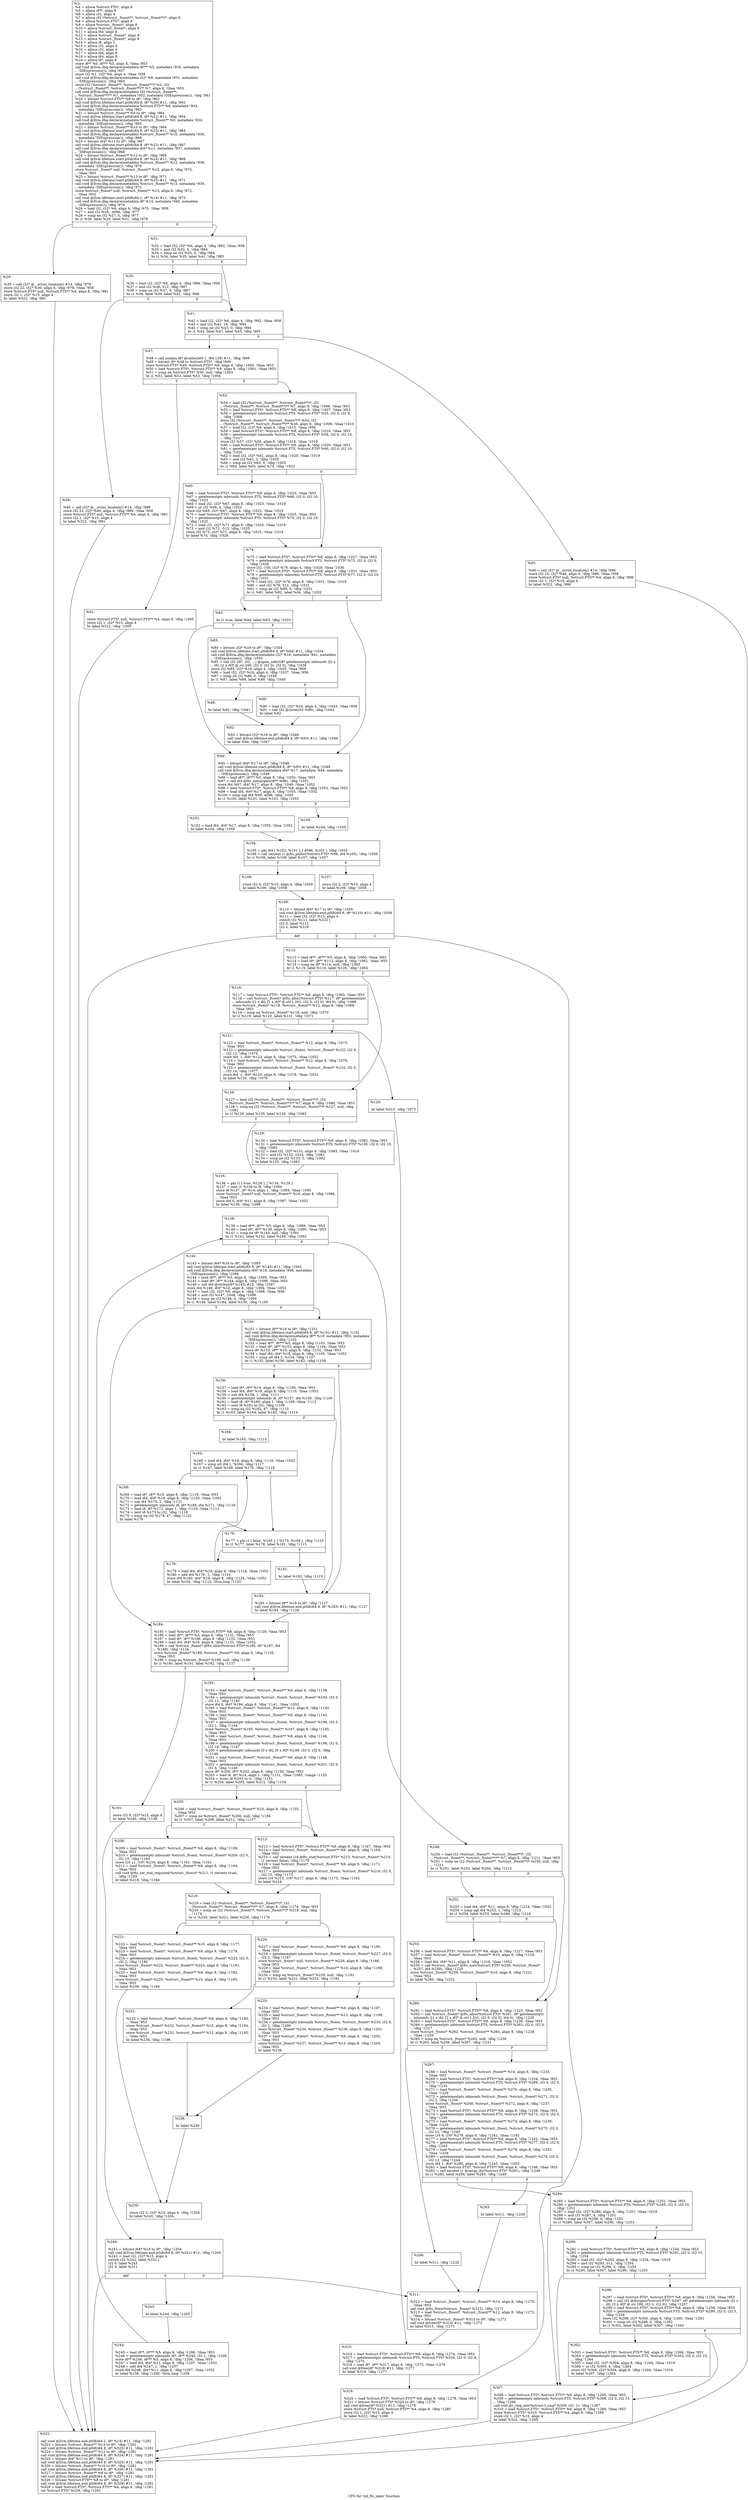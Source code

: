 digraph "CFG for 'rpl_fts_open' function" {
	label="CFG for 'rpl_fts_open' function";

	Node0x238b6b0 [shape=record,label="{%3:\l  %4 = alloca %struct.FTS*, align 8\l  %5 = alloca i8**, align 8\l  %6 = alloca i32, align 4\l  %7 = alloca i32 (%struct._ftsent**, %struct._ftsent**)*, align 8\l  %8 = alloca %struct.FTS*, align 8\l  %9 = alloca %struct._ftsent*, align 8\l  %10 = alloca %struct._ftsent*, align 8\l  %11 = alloca i64, align 8\l  %12 = alloca %struct._ftsent*, align 8\l  %13 = alloca %struct._ftsent*, align 8\l  %14 = alloca i8, align 1\l  %15 = alloca i32, align 4\l  %16 = alloca i32, align 4\l  %17 = alloca i64, align 8\l  %18 = alloca i64, align 8\l  %19 = alloca i8*, align 8\l  store i8** %0, i8*** %5, align 8, !tbaa !953\l  call void @llvm.dbg.declare(metadata i8*** %5, metadata !930, metadata\l... !DIExpression()), !dbg !957\l  store i32 %1, i32* %6, align 4, !tbaa !958\l  call void @llvm.dbg.declare(metadata i32* %6, metadata !931, metadata\l... !DIExpression()), !dbg !960\l  store i32 (%struct._ftsent**, %struct._ftsent**)* %2, i32\l... (%struct._ftsent**, %struct._ftsent**)** %7, align 8, !tbaa !953\l  call void @llvm.dbg.declare(metadata i32 (%struct._ftsent**,\l... %struct._ftsent**)** %7, metadata !932, metadata !DIExpression()), !dbg !961\l  %20 = bitcast %struct.FTS** %8 to i8*, !dbg !962\l  call void @llvm.lifetime.start.p0i8(i64 8, i8* %20) #11, !dbg !962\l  call void @llvm.dbg.declare(metadata %struct.FTS** %8, metadata !933,\l... metadata !DIExpression()), !dbg !963\l  %21 = bitcast %struct._ftsent** %9 to i8*, !dbg !964\l  call void @llvm.lifetime.start.p0i8(i64 8, i8* %21) #11, !dbg !964\l  call void @llvm.dbg.declare(metadata %struct._ftsent** %9, metadata !934,\l... metadata !DIExpression()), !dbg !965\l  %22 = bitcast %struct._ftsent** %10 to i8*, !dbg !964\l  call void @llvm.lifetime.start.p0i8(i64 8, i8* %22) #11, !dbg !964\l  call void @llvm.dbg.declare(metadata %struct._ftsent** %10, metadata !936,\l... metadata !DIExpression()), !dbg !966\l  %23 = bitcast i64* %11 to i8*, !dbg !967\l  call void @llvm.lifetime.start.p0i8(i64 8, i8* %23) #11, !dbg !967\l  call void @llvm.dbg.declare(metadata i64* %11, metadata !937, metadata\l... !DIExpression()), !dbg !968\l  %24 = bitcast %struct._ftsent** %12 to i8*, !dbg !969\l  call void @llvm.lifetime.start.p0i8(i64 8, i8* %24) #11, !dbg !969\l  call void @llvm.dbg.declare(metadata %struct._ftsent** %12, metadata !938,\l... metadata !DIExpression()), !dbg !970\l  store %struct._ftsent* null, %struct._ftsent** %12, align 8, !dbg !970,\l... !tbaa !953\l  %25 = bitcast %struct._ftsent** %13 to i8*, !dbg !971\l  call void @llvm.lifetime.start.p0i8(i64 8, i8* %25) #11, !dbg !971\l  call void @llvm.dbg.declare(metadata %struct._ftsent** %13, metadata !939,\l... metadata !DIExpression()), !dbg !972\l  store %struct._ftsent* null, %struct._ftsent** %13, align 8, !dbg !972,\l... !tbaa !953\l  call void @llvm.lifetime.start.p0i8(i64 1, i8* %14) #11, !dbg !973\l  call void @llvm.dbg.declare(metadata i8* %14, metadata !940, metadata\l... !DIExpression()), !dbg !974\l  %26 = load i32, i32* %6, align 4, !dbg !975, !tbaa !958\l  %27 = and i32 %26, -4096, !dbg !977\l  %28 = icmp ne i32 %27, 0, !dbg !977\l  br i1 %28, label %29, label %31, !dbg !978\l|{<s0>T|<s1>F}}"];
	Node0x238b6b0:s0 -> Node0x238b9e0;
	Node0x238b6b0:s1 -> Node0x238ba30;
	Node0x238b9e0 [shape=record,label="{%29:\l\l  %30 = call i32* @__errno_location() #14, !dbg !979\l  store i32 22, i32* %30, align 4, !dbg !979, !tbaa !958\l  store %struct.FTS* null, %struct.FTS** %4, align 8, !dbg !981\l  store i32 1, i32* %15, align 4\l  br label %322, !dbg !981\l}"];
	Node0x238b9e0 -> Node0x238d060;
	Node0x238ba30 [shape=record,label="{%31:\l\l  %32 = load i32, i32* %6, align 4, !dbg !982, !tbaa !958\l  %33 = and i32 %32, 4, !dbg !984\l  %34 = icmp ne i32 %33, 0, !dbg !984\l  br i1 %34, label %35, label %41, !dbg !985\l|{<s0>T|<s1>F}}"];
	Node0x238ba30:s0 -> Node0x238ba80;
	Node0x238ba30:s1 -> Node0x238bb20;
	Node0x238ba80 [shape=record,label="{%35:\l\l  %36 = load i32, i32* %6, align 4, !dbg !986, !tbaa !958\l  %37 = and i32 %36, 512, !dbg !987\l  %38 = icmp ne i32 %37, 0, !dbg !987\l  br i1 %38, label %39, label %41, !dbg !988\l|{<s0>T|<s1>F}}"];
	Node0x238ba80:s0 -> Node0x238bad0;
	Node0x238ba80:s1 -> Node0x238bb20;
	Node0x238bad0 [shape=record,label="{%39:\l\l  %40 = call i32* @__errno_location() #14, !dbg !989\l  store i32 22, i32* %40, align 4, !dbg !989, !tbaa !958\l  store %struct.FTS* null, %struct.FTS** %4, align 8, !dbg !991\l  store i32 1, i32* %15, align 4\l  br label %322, !dbg !991\l}"];
	Node0x238bad0 -> Node0x238d060;
	Node0x238bb20 [shape=record,label="{%41:\l\l  %42 = load i32, i32* %6, align 4, !dbg !992, !tbaa !958\l  %43 = and i32 %42, 18, !dbg !994\l  %44 = icmp ne i32 %43, 0, !dbg !994\l  br i1 %44, label %47, label %45, !dbg !995\l|{<s0>T|<s1>F}}"];
	Node0x238bb20:s0 -> Node0x238bbc0;
	Node0x238bb20:s1 -> Node0x238bb70;
	Node0x238bb70 [shape=record,label="{%45:\l\l  %46 = call i32* @__errno_location() #14, !dbg !996\l  store i32 22, i32* %46, align 4, !dbg !996, !tbaa !958\l  store %struct.FTS* null, %struct.FTS** %4, align 8, !dbg !998\l  store i32 1, i32* %15, align 4\l  br label %322, !dbg !998\l}"];
	Node0x238bb70 -> Node0x238d060;
	Node0x238bbc0 [shape=record,label="{%47:\l\l  %48 = call noalias i8* @calloc(i64 1, i64 128) #11, !dbg !999\l  %49 = bitcast i8* %48 to %struct.FTS*, !dbg !999\l  store %struct.FTS* %49, %struct.FTS** %8, align 8, !dbg !1000, !tbaa !953\l  %50 = load %struct.FTS*, %struct.FTS** %8, align 8, !dbg !1001, !tbaa !953\l  %51 = icmp eq %struct.FTS* %50, null, !dbg !1003\l  br i1 %51, label %52, label %53, !dbg !1004\l|{<s0>T|<s1>F}}"];
	Node0x238bbc0:s0 -> Node0x238bc10;
	Node0x238bbc0:s1 -> Node0x238bc60;
	Node0x238bc10 [shape=record,label="{%52:\l\l  store %struct.FTS* null, %struct.FTS** %4, align 8, !dbg !1005\l  store i32 1, i32* %15, align 4\l  br label %322, !dbg !1005\l}"];
	Node0x238bc10 -> Node0x238d060;
	Node0x238bc60 [shape=record,label="{%53:\l\l  %54 = load i32 (%struct._ftsent**, %struct._ftsent**)*, i32\l... (%struct._ftsent**, %struct._ftsent**)** %7, align 8, !dbg !1006, !tbaa !953\l  %55 = load %struct.FTS*, %struct.FTS** %8, align 8, !dbg !1007, !tbaa !953\l  %56 = getelementptr inbounds %struct.FTS, %struct.FTS* %55, i32 0, i32 9,\l... !dbg !1008\l  store i32 (%struct._ftsent**, %struct._ftsent**)* %54, i32\l... (%struct._ftsent**, %struct._ftsent**)** %56, align 8, !dbg !1009, !tbaa !1010\l  %57 = load i32, i32* %6, align 4, !dbg !1015, !tbaa !958\l  %58 = load %struct.FTS*, %struct.FTS** %8, align 8, !dbg !1016, !tbaa !953\l  %59 = getelementptr inbounds %struct.FTS, %struct.FTS* %58, i32 0, i32 10,\l... !dbg !1017\l  store i32 %57, i32* %59, align 8, !dbg !1018, !tbaa !1019\l  %60 = load %struct.FTS*, %struct.FTS** %8, align 8, !dbg !1020, !tbaa !953\l  %61 = getelementptr inbounds %struct.FTS, %struct.FTS* %60, i32 0, i32 10,\l... !dbg !1020\l  %62 = load i32, i32* %61, align 8, !dbg !1020, !tbaa !1019\l  %63 = and i32 %62, 2, !dbg !1020\l  %64 = icmp ne i32 %63, 0, !dbg !1020\l  br i1 %64, label %65, label %74, !dbg !1022\l|{<s0>T|<s1>F}}"];
	Node0x238bc60:s0 -> Node0x238bcb0;
	Node0x238bc60:s1 -> Node0x238bd00;
	Node0x238bcb0 [shape=record,label="{%65:\l\l  %66 = load %struct.FTS*, %struct.FTS** %8, align 8, !dbg !1023, !tbaa !953\l  %67 = getelementptr inbounds %struct.FTS, %struct.FTS* %66, i32 0, i32 10,\l... !dbg !1023\l  %68 = load i32, i32* %67, align 8, !dbg !1023, !tbaa !1019\l  %69 = or i32 %68, 4, !dbg !1023\l  store i32 %69, i32* %67, align 8, !dbg !1023, !tbaa !1019\l  %70 = load %struct.FTS*, %struct.FTS** %8, align 8, !dbg !1025, !tbaa !953\l  %71 = getelementptr inbounds %struct.FTS, %struct.FTS* %70, i32 0, i32 10,\l... !dbg !1025\l  %72 = load i32, i32* %71, align 8, !dbg !1025, !tbaa !1019\l  %73 = and i32 %72, -513, !dbg !1025\l  store i32 %73, i32* %71, align 8, !dbg !1025, !tbaa !1019\l  br label %74, !dbg !1026\l}"];
	Node0x238bcb0 -> Node0x238bd00;
	Node0x238bd00 [shape=record,label="{%74:\l\l  %75 = load %struct.FTS*, %struct.FTS** %8, align 8, !dbg !1027, !tbaa !953\l  %76 = getelementptr inbounds %struct.FTS, %struct.FTS* %75, i32 0, i32 6,\l... !dbg !1028\l  store i32 -100, i32* %76, align 4, !dbg !1029, !tbaa !1030\l  %77 = load %struct.FTS*, %struct.FTS** %8, align 8, !dbg !1031, !tbaa !953\l  %78 = getelementptr inbounds %struct.FTS, %struct.FTS* %77, i32 0, i32 10,\l... !dbg !1031\l  %79 = load i32, i32* %78, align 8, !dbg !1031, !tbaa !1019\l  %80 = and i32 %79, 512, !dbg !1031\l  %81 = icmp ne i32 %80, 0, !dbg !1031\l  br i1 %81, label %82, label %94, !dbg !1032\l|{<s0>T|<s1>F}}"];
	Node0x238bd00:s0 -> Node0x238bd50;
	Node0x238bd00:s1 -> Node0x238bee0;
	Node0x238bd50 [shape=record,label="{%82:\l\l  br i1 true, label %94, label %83, !dbg !1033\l|{<s0>T|<s1>F}}"];
	Node0x238bd50:s0 -> Node0x238bee0;
	Node0x238bd50:s1 -> Node0x238bda0;
	Node0x238bda0 [shape=record,label="{%83:\l\l  %84 = bitcast i32* %16 to i8*, !dbg !1034\l  call void @llvm.lifetime.start.p0i8(i64 4, i8* %84) #11, !dbg !1034\l  call void @llvm.dbg.declare(metadata i32* %16, metadata !941, metadata\l... !DIExpression()), !dbg !1035\l  %85 = call i32 (i8*, i32, ...) @open_safer(i8* getelementptr inbounds ([2 x\l... i8], [2 x i8]* @.str.200, i32 0, i32 0), i32 0), !dbg !1036\l  store i32 %85, i32* %16, align 4, !dbg !1035, !tbaa !958\l  %86 = load i32, i32* %16, align 4, !dbg !1037, !tbaa !958\l  %87 = icmp slt i32 %86, 0, !dbg !1039\l  br i1 %87, label %88, label %89, !dbg !1040\l|{<s0>T|<s1>F}}"];
	Node0x238bda0:s0 -> Node0x238bdf0;
	Node0x238bda0:s1 -> Node0x238be40;
	Node0x238bdf0 [shape=record,label="{%88:\l\l  br label %92, !dbg !1041\l}"];
	Node0x238bdf0 -> Node0x238be90;
	Node0x238be40 [shape=record,label="{%89:\l\l  %90 = load i32, i32* %16, align 4, !dbg !1043, !tbaa !958\l  %91 = call i32 @close(i32 %90), !dbg !1045\l  br label %92\l}"];
	Node0x238be40 -> Node0x238be90;
	Node0x238be90 [shape=record,label="{%92:\l\l  %93 = bitcast i32* %16 to i8*, !dbg !1046\l  call void @llvm.lifetime.end.p0i8(i64 4, i8* %93) #11, !dbg !1046\l  br label %94, !dbg !1047\l}"];
	Node0x238be90 -> Node0x238bee0;
	Node0x238bee0 [shape=record,label="{%94:\l\l  %95 = bitcast i64* %17 to i8*, !dbg !1048\l  call void @llvm.lifetime.start.p0i8(i64 8, i8* %95) #11, !dbg !1048\l  call void @llvm.dbg.declare(metadata i64* %17, metadata !944, metadata\l... !DIExpression()), !dbg !1049\l  %96 = load i8**, i8*** %5, align 8, !dbg !1050, !tbaa !953\l  %97 = call i64 @fts_maxarglen(i8** %96), !dbg !1051\l  store i64 %97, i64* %17, align 8, !dbg !1049, !tbaa !1052\l  %98 = load %struct.FTS*, %struct.FTS** %8, align 8, !dbg !1053, !tbaa !953\l  %99 = load i64, i64* %17, align 8, !dbg !1055, !tbaa !1052\l  %100 = icmp ugt i64 %99, 4096, !dbg !1055\l  br i1 %100, label %101, label %103, !dbg !1055\l|{<s0>T|<s1>F}}"];
	Node0x238bee0:s0 -> Node0x238bf30;
	Node0x238bee0:s1 -> Node0x238bf80;
	Node0x238bf30 [shape=record,label="{%101:\l\l  %102 = load i64, i64* %17, align 8, !dbg !1055, !tbaa !1052\l  br label %104, !dbg !1055\l}"];
	Node0x238bf30 -> Node0x238bfd0;
	Node0x238bf80 [shape=record,label="{%103:\l\l  br label %104, !dbg !1055\l}"];
	Node0x238bf80 -> Node0x238bfd0;
	Node0x238bfd0 [shape=record,label="{%104:\l\l  %105 = phi i64 [ %102, %101 ], [ 4096, %103 ], !dbg !1055\l  %106 = call zeroext i1 @fts_palloc(%struct.FTS* %98, i64 %105), !dbg !1056\l  br i1 %106, label %108, label %107, !dbg !1057\l|{<s0>T|<s1>F}}"];
	Node0x238bfd0:s0 -> Node0x238c070;
	Node0x238bfd0:s1 -> Node0x238c020;
	Node0x238c020 [shape=record,label="{%107:\l\l  store i32 2, i32* %15, align 4\l  br label %109, !dbg !1058\l}"];
	Node0x238c020 -> Node0x238c0c0;
	Node0x238c070 [shape=record,label="{%108:\l\l  store i32 0, i32* %15, align 4, !dbg !1059\l  br label %109, !dbg !1059\l}"];
	Node0x238c070 -> Node0x238c0c0;
	Node0x238c0c0 [shape=record,label="{%109:\l\l  %110 = bitcast i64* %17 to i8*, !dbg !1059\l  call void @llvm.lifetime.end.p0i8(i64 8, i8* %110) #11, !dbg !1059\l  %111 = load i32, i32* %15, align 4\l  switch i32 %111, label %322 [\l    i32 0, label %112\l    i32 2, label %319\l  ]\l|{<s0>def|<s1>0|<s2>2}}"];
	Node0x238c0c0:s0 -> Node0x238d060;
	Node0x238c0c0:s1 -> Node0x238c110;
	Node0x238c0c0:s2 -> Node0x238d010;
	Node0x238c110 [shape=record,label="{%112:\l\l  %113 = load i8**, i8*** %5, align 8, !dbg !1060, !tbaa !953\l  %114 = load i8*, i8** %113, align 8, !dbg !1062, !tbaa !953\l  %115 = icmp ne i8* %114, null, !dbg !1063\l  br i1 %115, label %116, label %126, !dbg !1064\l|{<s0>T|<s1>F}}"];
	Node0x238c110:s0 -> Node0x238c160;
	Node0x238c110:s1 -> Node0x238c250;
	Node0x238c160 [shape=record,label="{%116:\l\l  %117 = load %struct.FTS*, %struct.FTS** %8, align 8, !dbg !1065, !tbaa !953\l  %118 = call %struct._ftsent* @fts_alloc(%struct.FTS* %117, i8* getelementptr\l... inbounds ([1 x i8], [1 x i8]* @.str.1.201, i32 0, i32 0), i64 0), !dbg !1068\l  store %struct._ftsent* %118, %struct._ftsent** %12, align 8, !dbg !1069,\l... !tbaa !953\l  %119 = icmp eq %struct._ftsent* %118, null, !dbg !1070\l  br i1 %119, label %120, label %121, !dbg !1071\l|{<s0>T|<s1>F}}"];
	Node0x238c160:s0 -> Node0x238c1b0;
	Node0x238c160:s1 -> Node0x238c200;
	Node0x238c1b0 [shape=record,label="{%120:\l\l  br label %315, !dbg !1072\l}"];
	Node0x238c1b0 -> Node0x238cfc0;
	Node0x238c200 [shape=record,label="{%121:\l\l  %122 = load %struct._ftsent*, %struct._ftsent** %12, align 8, !dbg !1073,\l... !tbaa !953\l  %123 = getelementptr inbounds %struct._ftsent, %struct._ftsent* %122, i32 0,\l... i32 12, !dbg !1074\l  store i64 -1, i64* %123, align 8, !dbg !1075, !tbaa !1052\l  %124 = load %struct._ftsent*, %struct._ftsent** %12, align 8, !dbg !1076,\l... !tbaa !953\l  %125 = getelementptr inbounds %struct._ftsent, %struct._ftsent* %124, i32 0,\l... i32 14, !dbg !1077\l  store i64 -1, i64* %125, align 8, !dbg !1078, !tbaa !1052\l  br label %126, !dbg !1079\l}"];
	Node0x238c200 -> Node0x238c250;
	Node0x238c250 [shape=record,label="{%126:\l\l  %127 = load i32 (%struct._ftsent**, %struct._ftsent**)*, i32\l... (%struct._ftsent**, %struct._ftsent**)** %7, align 8, !dbg !1080, !tbaa !953\l  %128 = icmp eq i32 (%struct._ftsent**, %struct._ftsent**)* %127, null, !dbg\l... !1081\l  br i1 %128, label %135, label %129, !dbg !1082\l|{<s0>T|<s1>F}}"];
	Node0x238c250:s0 -> Node0x238c2f0;
	Node0x238c250:s1 -> Node0x238c2a0;
	Node0x238c2a0 [shape=record,label="{%129:\l\l  %130 = load %struct.FTS*, %struct.FTS** %8, align 8, !dbg !1083, !tbaa !953\l  %131 = getelementptr inbounds %struct.FTS, %struct.FTS* %130, i32 0, i32 10,\l... !dbg !1083\l  %132 = load i32, i32* %131, align 8, !dbg !1083, !tbaa !1019\l  %133 = and i32 %132, 1024, !dbg !1083\l  %134 = icmp ne i32 %133, 0, !dbg !1082\l  br label %135, !dbg !1082\l}"];
	Node0x238c2a0 -> Node0x238c2f0;
	Node0x238c2f0 [shape=record,label="{%135:\l\l  %136 = phi i1 [ true, %126 ], [ %134, %129 ]\l  %137 = zext i1 %136 to i8, !dbg !1084\l  store i8 %137, i8* %14, align 1, !dbg !1084, !tbaa !1085\l  store %struct._ftsent* null, %struct._ftsent** %10, align 8, !dbg !1086,\l... !tbaa !953\l  store i64 0, i64* %11, align 8, !dbg !1087, !tbaa !1052\l  br label %138, !dbg !1088\l}"];
	Node0x238c2f0 -> Node0x238c340;
	Node0x238c340 [shape=record,label="{%138:\l\l  %139 = load i8**, i8*** %5, align 8, !dbg !1089, !tbaa !953\l  %140 = load i8*, i8** %139, align 8, !dbg !1090, !tbaa !953\l  %141 = icmp ne i8* %140, null, !dbg !1091\l  br i1 %141, label %142, label %249, !dbg !1092\l|{<s0>T|<s1>F}}"];
	Node0x238c340:s0 -> Node0x238c390;
	Node0x238c340:s1 -> Node0x238cbb0;
	Node0x238c390 [shape=record,label="{%142:\l\l  %143 = bitcast i64* %18 to i8*, !dbg !1093\l  call void @llvm.lifetime.start.p0i8(i64 8, i8* %143) #11, !dbg !1093\l  call void @llvm.dbg.declare(metadata i64* %18, metadata !946, metadata\l... !DIExpression()), !dbg !1094\l  %144 = load i8**, i8*** %5, align 8, !dbg !1095, !tbaa !953\l  %145 = load i8*, i8** %144, align 8, !dbg !1096, !tbaa !953\l  %146 = call i64 @strlen(i8* %145) #15, !dbg !1097\l  store i64 %146, i64* %18, align 8, !dbg !1094, !tbaa !1052\l  %147 = load i32, i32* %6, align 4, !dbg !1098, !tbaa !958\l  %148 = and i32 %147, 2048, !dbg !1099\l  %149 = icmp ne i32 %148, 0, !dbg !1099\l  br i1 %149, label %184, label %150, !dbg !1100\l|{<s0>T|<s1>F}}"];
	Node0x238c390:s0 -> Node0x238c6b0;
	Node0x238c390:s1 -> Node0x238c3e0;
	Node0x238c3e0 [shape=record,label="{%150:\l\l  %151 = bitcast i8** %19 to i8*, !dbg !1101\l  call void @llvm.lifetime.start.p0i8(i64 8, i8* %151) #11, !dbg !1101\l  call void @llvm.dbg.declare(metadata i8** %19, metadata !950, metadata\l... !DIExpression()), !dbg !1102\l  %152 = load i8**, i8*** %5, align 8, !dbg !1103, !tbaa !953\l  %153 = load i8*, i8** %152, align 8, !dbg !1104, !tbaa !953\l  store i8* %153, i8** %19, align 8, !dbg !1102, !tbaa !953\l  %154 = load i64, i64* %18, align 8, !dbg !1105, !tbaa !1052\l  %155 = icmp ult i64 2, %154, !dbg !1107\l  br i1 %155, label %156, label %182, !dbg !1108\l|{<s0>T|<s1>F}}"];
	Node0x238c3e0:s0 -> Node0x238c430;
	Node0x238c3e0:s1 -> Node0x238c660;
	Node0x238c430 [shape=record,label="{%156:\l\l  %157 = load i8*, i8** %19, align 8, !dbg !1109, !tbaa !953\l  %158 = load i64, i64* %18, align 8, !dbg !1110, !tbaa !1052\l  %159 = sub i64 %158, 1, !dbg !1111\l  %160 = getelementptr inbounds i8, i8* %157, i64 %159, !dbg !1109\l  %161 = load i8, i8* %160, align 1, !dbg !1109, !tbaa !1112\l  %162 = sext i8 %161 to i32, !dbg !1109\l  %163 = icmp eq i32 %162, 47, !dbg !1113\l  br i1 %163, label %164, label %182, !dbg !1114\l|{<s0>T|<s1>F}}"];
	Node0x238c430:s0 -> Node0x238c480;
	Node0x238c430:s1 -> Node0x238c660;
	Node0x238c480 [shape=record,label="{%164:\l\l  br label %165, !dbg !1115\l}"];
	Node0x238c480 -> Node0x238c4d0;
	Node0x238c4d0 [shape=record,label="{%165:\l\l  %166 = load i64, i64* %18, align 8, !dbg !1116, !tbaa !1052\l  %167 = icmp ult i64 1, %166, !dbg !1117\l  br i1 %167, label %168, label %176, !dbg !1118\l|{<s0>T|<s1>F}}"];
	Node0x238c4d0:s0 -> Node0x238c520;
	Node0x238c4d0:s1 -> Node0x238c570;
	Node0x238c520 [shape=record,label="{%168:\l\l  %169 = load i8*, i8** %19, align 8, !dbg !1119, !tbaa !953\l  %170 = load i64, i64* %18, align 8, !dbg !1120, !tbaa !1052\l  %171 = sub i64 %170, 2, !dbg !1121\l  %172 = getelementptr inbounds i8, i8* %169, i64 %171, !dbg !1119\l  %173 = load i8, i8* %172, align 1, !dbg !1119, !tbaa !1112\l  %174 = sext i8 %173 to i32, !dbg !1119\l  %175 = icmp eq i32 %174, 47, !dbg !1122\l  br label %176\l}"];
	Node0x238c520 -> Node0x238c570;
	Node0x238c570 [shape=record,label="{%176:\l\l  %177 = phi i1 [ false, %165 ], [ %175, %168 ], !dbg !1123\l  br i1 %177, label %178, label %181, !dbg !1115\l|{<s0>T|<s1>F}}"];
	Node0x238c570:s0 -> Node0x238c5c0;
	Node0x238c570:s1 -> Node0x238c610;
	Node0x238c5c0 [shape=record,label="{%178:\l\l  %179 = load i64, i64* %18, align 8, !dbg !1124, !tbaa !1052\l  %180 = add i64 %179, -1, !dbg !1124\l  store i64 %180, i64* %18, align 8, !dbg !1124, !tbaa !1052\l  br label %165, !dbg !1115, !llvm.loop !1125\l}"];
	Node0x238c5c0 -> Node0x238c4d0;
	Node0x238c610 [shape=record,label="{%181:\l\l  br label %182, !dbg !1115\l}"];
	Node0x238c610 -> Node0x238c660;
	Node0x238c660 [shape=record,label="{%182:\l\l  %183 = bitcast i8** %19 to i8*, !dbg !1127\l  call void @llvm.lifetime.end.p0i8(i64 8, i8* %183) #11, !dbg !1127\l  br label %184, !dbg !1128\l}"];
	Node0x238c660 -> Node0x238c6b0;
	Node0x238c6b0 [shape=record,label="{%184:\l\l  %185 = load %struct.FTS*, %struct.FTS** %8, align 8, !dbg !1129, !tbaa !953\l  %186 = load i8**, i8*** %5, align 8, !dbg !1131, !tbaa !953\l  %187 = load i8*, i8** %186, align 8, !dbg !1132, !tbaa !953\l  %188 = load i64, i64* %18, align 8, !dbg !1133, !tbaa !1052\l  %189 = call %struct._ftsent* @fts_alloc(%struct.FTS* %185, i8* %187, i64\l... %188), !dbg !1134\l  store %struct._ftsent* %189, %struct._ftsent** %9, align 8, !dbg !1135,\l... !tbaa !953\l  %190 = icmp eq %struct._ftsent* %189, null, !dbg !1136\l  br i1 %190, label %191, label %192, !dbg !1137\l|{<s0>T|<s1>F}}"];
	Node0x238c6b0:s0 -> Node0x238c700;
	Node0x238c6b0:s1 -> Node0x238c750;
	Node0x238c700 [shape=record,label="{%191:\l\l  store i32 9, i32* %15, align 4\l  br label %240, !dbg !1138\l}"];
	Node0x238c700 -> Node0x238cac0;
	Node0x238c750 [shape=record,label="{%192:\l\l  %193 = load %struct._ftsent*, %struct._ftsent** %9, align 8, !dbg !1139,\l... !tbaa !953\l  %194 = getelementptr inbounds %struct._ftsent, %struct._ftsent* %193, i32 0,\l... i32 12, !dbg !1140\l  store i64 0, i64* %194, align 8, !dbg !1141, !tbaa !1052\l  %195 = load %struct._ftsent*, %struct._ftsent** %12, align 8, !dbg !1142,\l... !tbaa !953\l  %196 = load %struct._ftsent*, %struct._ftsent** %9, align 8, !dbg !1143,\l... !tbaa !953\l  %197 = getelementptr inbounds %struct._ftsent, %struct._ftsent* %196, i32 0,\l... i32 1, !dbg !1144\l  store %struct._ftsent* %195, %struct._ftsent** %197, align 8, !dbg !1145,\l... !tbaa !953\l  %198 = load %struct._ftsent*, %struct._ftsent** %9, align 8, !dbg !1146,\l... !tbaa !953\l  %199 = getelementptr inbounds %struct._ftsent, %struct._ftsent* %198, i32 0,\l... i32 19, !dbg !1147\l  %200 = getelementptr inbounds [0 x i8], [0 x i8]* %199, i32 0, i32 0, !dbg\l... !1146\l  %201 = load %struct._ftsent*, %struct._ftsent** %9, align 8, !dbg !1148,\l... !tbaa !953\l  %202 = getelementptr inbounds %struct._ftsent, %struct._ftsent* %201, i32 0,\l... i32 6, !dbg !1149\l  store i8* %200, i8** %202, align 8, !dbg !1150, !tbaa !953\l  %203 = load i8, i8* %14, align 1, !dbg !1151, !tbaa !1085, !range !1153\l  %204 = trunc i8 %203 to i1, !dbg !1151\l  br i1 %204, label %205, label %212, !dbg !1154\l|{<s0>T|<s1>F}}"];
	Node0x238c750:s0 -> Node0x238c7a0;
	Node0x238c750:s1 -> Node0x238c840;
	Node0x238c7a0 [shape=record,label="{%205:\l\l  %206 = load %struct._ftsent*, %struct._ftsent** %10, align 8, !dbg !1155,\l... !tbaa !953\l  %207 = icmp ne %struct._ftsent* %206, null, !dbg !1156\l  br i1 %207, label %208, label %212, !dbg !1157\l|{<s0>T|<s1>F}}"];
	Node0x238c7a0:s0 -> Node0x238c7f0;
	Node0x238c7a0:s1 -> Node0x238c840;
	Node0x238c7f0 [shape=record,label="{%208:\l\l  %209 = load %struct._ftsent*, %struct._ftsent** %9, align 8, !dbg !1158,\l... !tbaa !953\l  %210 = getelementptr inbounds %struct._ftsent, %struct._ftsent* %209, i32 0,\l... i32 15, !dbg !1160\l  store i16 11, i16* %210, align 8, !dbg !1161, !tbaa !1162\l  %211 = load %struct._ftsent*, %struct._ftsent** %9, align 8, !dbg !1164,\l... !tbaa !953\l  call void @fts_set_stat_required(%struct._ftsent* %211, i1 zeroext true),\l... !dbg !1165\l  br label %218, !dbg !1166\l}"];
	Node0x238c7f0 -> Node0x238c890;
	Node0x238c840 [shape=record,label="{%212:\l\l  %213 = load %struct.FTS*, %struct.FTS** %8, align 8, !dbg !1167, !tbaa !953\l  %214 = load %struct._ftsent*, %struct._ftsent** %9, align 8, !dbg !1169,\l... !tbaa !953\l  %215 = call zeroext i16 @fts_stat(%struct.FTS* %213, %struct._ftsent* %214,\l... i1 zeroext false), !dbg !1170\l  %216 = load %struct._ftsent*, %struct._ftsent** %9, align 8, !dbg !1171,\l... !tbaa !953\l  %217 = getelementptr inbounds %struct._ftsent, %struct._ftsent* %216, i32 0,\l... i32 15, !dbg !1172\l  store i16 %215, i16* %217, align 8, !dbg !1173, !tbaa !1162\l  br label %218\l}"];
	Node0x238c840 -> Node0x238c890;
	Node0x238c890 [shape=record,label="{%218:\l\l  %219 = load i32 (%struct._ftsent**, %struct._ftsent**)*, i32\l... (%struct._ftsent**, %struct._ftsent**)** %7, align 8, !dbg !1174, !tbaa !953\l  %220 = icmp ne i32 (%struct._ftsent**, %struct._ftsent**)* %219, null, !dbg\l... !1174\l  br i1 %220, label %221, label %226, !dbg !1176\l|{<s0>T|<s1>F}}"];
	Node0x238c890:s0 -> Node0x238c8e0;
	Node0x238c890:s1 -> Node0x238c930;
	Node0x238c8e0 [shape=record,label="{%221:\l\l  %222 = load %struct._ftsent*, %struct._ftsent** %10, align 8, !dbg !1177,\l... !tbaa !953\l  %223 = load %struct._ftsent*, %struct._ftsent** %9, align 8, !dbg !1179,\l... !tbaa !953\l  %224 = getelementptr inbounds %struct._ftsent, %struct._ftsent* %223, i32 0,\l... i32 2, !dbg !1180\l  store %struct._ftsent* %222, %struct._ftsent** %224, align 8, !dbg !1181,\l... !tbaa !953\l  %225 = load %struct._ftsent*, %struct._ftsent** %9, align 8, !dbg !1182,\l... !tbaa !953\l  store %struct._ftsent* %225, %struct._ftsent** %10, align 8, !dbg !1183,\l... !tbaa !953\l  br label %239, !dbg !1184\l}"];
	Node0x238c8e0 -> Node0x238ca70;
	Node0x238c930 [shape=record,label="{%226:\l\l  %227 = load %struct._ftsent*, %struct._ftsent** %9, align 8, !dbg !1185,\l... !tbaa !953\l  %228 = getelementptr inbounds %struct._ftsent, %struct._ftsent* %227, i32 0,\l... i32 2, !dbg !1187\l  store %struct._ftsent* null, %struct._ftsent** %228, align 8, !dbg !1188,\l... !tbaa !953\l  %229 = load %struct._ftsent*, %struct._ftsent** %10, align 8, !dbg !1189,\l... !tbaa !953\l  %230 = icmp eq %struct._ftsent* %229, null, !dbg !1191\l  br i1 %230, label %231, label %233, !dbg !1192\l|{<s0>T|<s1>F}}"];
	Node0x238c930:s0 -> Node0x238c980;
	Node0x238c930:s1 -> Node0x238c9d0;
	Node0x238c980 [shape=record,label="{%231:\l\l  %232 = load %struct._ftsent*, %struct._ftsent** %9, align 8, !dbg !1193,\l... !tbaa !953\l  store %struct._ftsent* %232, %struct._ftsent** %10, align 8, !dbg !1194,\l... !tbaa !953\l  store %struct._ftsent* %232, %struct._ftsent** %13, align 8, !dbg !1195,\l... !tbaa !953\l  br label %238, !dbg !1196\l}"];
	Node0x238c980 -> Node0x238ca20;
	Node0x238c9d0 [shape=record,label="{%233:\l\l  %234 = load %struct._ftsent*, %struct._ftsent** %9, align 8, !dbg !1197,\l... !tbaa !953\l  %235 = load %struct._ftsent*, %struct._ftsent** %13, align 8, !dbg !1199,\l... !tbaa !953\l  %236 = getelementptr inbounds %struct._ftsent, %struct._ftsent* %235, i32 0,\l... i32 2, !dbg !1200\l  store %struct._ftsent* %234, %struct._ftsent** %236, align 8, !dbg !1201,\l... !tbaa !953\l  %237 = load %struct._ftsent*, %struct._ftsent** %9, align 8, !dbg !1202,\l... !tbaa !953\l  store %struct._ftsent* %237, %struct._ftsent** %13, align 8, !dbg !1203,\l... !tbaa !953\l  br label %238\l}"];
	Node0x238c9d0 -> Node0x238ca20;
	Node0x238ca20 [shape=record,label="{%238:\l\l  br label %239\l}"];
	Node0x238ca20 -> Node0x238ca70;
	Node0x238ca70 [shape=record,label="{%239:\l\l  store i32 0, i32* %15, align 4, !dbg !1204\l  br label %240, !dbg !1204\l}"];
	Node0x238ca70 -> Node0x238cac0;
	Node0x238cac0 [shape=record,label="{%240:\l\l  %241 = bitcast i64* %18 to i8*, !dbg !1204\l  call void @llvm.lifetime.end.p0i8(i64 8, i8* %241) #11, !dbg !1204\l  %242 = load i32, i32* %15, align 4\l  switch i32 %242, label %322 [\l    i32 0, label %243\l    i32 9, label %311\l  ]\l|{<s0>def|<s1>0|<s2>9}}"];
	Node0x238cac0:s0 -> Node0x238d060;
	Node0x238cac0:s1 -> Node0x238cb10;
	Node0x238cac0:s2 -> Node0x238cf70;
	Node0x238cb10 [shape=record,label="{%243:\l\l  br label %244, !dbg !1205\l}"];
	Node0x238cb10 -> Node0x238cb60;
	Node0x238cb60 [shape=record,label="{%244:\l\l  %245 = load i8**, i8*** %5, align 8, !dbg !1206, !tbaa !953\l  %246 = getelementptr inbounds i8*, i8** %245, i32 1, !dbg !1206\l  store i8** %246, i8*** %5, align 8, !dbg !1206, !tbaa !953\l  %247 = load i64, i64* %11, align 8, !dbg !1207, !tbaa !1052\l  %248 = add i64 %247, 1, !dbg !1207\l  store i64 %248, i64* %11, align 8, !dbg !1207, !tbaa !1052\l  br label %138, !dbg !1208, !llvm.loop !1209\l}"];
	Node0x238cb60 -> Node0x238c340;
	Node0x238cbb0 [shape=record,label="{%249:\l\l  %250 = load i32 (%struct._ftsent**, %struct._ftsent**)*, i32\l... (%struct._ftsent**, %struct._ftsent**)** %7, align 8, !dbg !1211, !tbaa !953\l  %251 = icmp ne i32 (%struct._ftsent**, %struct._ftsent**)* %250, null, !dbg\l... !1211\l  br i1 %251, label %252, label %260, !dbg !1213\l|{<s0>T|<s1>F}}"];
	Node0x238cbb0:s0 -> Node0x238cc00;
	Node0x238cbb0:s1 -> Node0x238cca0;
	Node0x238cc00 [shape=record,label="{%252:\l\l  %253 = load i64, i64* %11, align 8, !dbg !1214, !tbaa !1052\l  %254 = icmp ugt i64 %253, 1, !dbg !1215\l  br i1 %254, label %255, label %260, !dbg !1216\l|{<s0>T|<s1>F}}"];
	Node0x238cc00:s0 -> Node0x238cc50;
	Node0x238cc00:s1 -> Node0x238cca0;
	Node0x238cc50 [shape=record,label="{%255:\l\l  %256 = load %struct.FTS*, %struct.FTS** %8, align 8, !dbg !1217, !tbaa !953\l  %257 = load %struct._ftsent*, %struct._ftsent** %10, align 8, !dbg !1218,\l... !tbaa !953\l  %258 = load i64, i64* %11, align 8, !dbg !1219, !tbaa !1052\l  %259 = call %struct._ftsent* @fts_sort(%struct.FTS* %256, %struct._ftsent*\l... %257, i64 %258), !dbg !1220\l  store %struct._ftsent* %259, %struct._ftsent** %10, align 8, !dbg !1221,\l... !tbaa !953\l  br label %260, !dbg !1222\l}"];
	Node0x238cc50 -> Node0x238cca0;
	Node0x238cca0 [shape=record,label="{%260:\l\l  %261 = load %struct.FTS*, %struct.FTS** %8, align 8, !dbg !1223, !tbaa !953\l  %262 = call %struct._ftsent* @fts_alloc(%struct.FTS* %261, i8* getelementptr\l... inbounds ([1 x i8], [1 x i8]* @.str.1.201, i32 0, i32 0), i64 0), !dbg !1225\l  %263 = load %struct.FTS*, %struct.FTS** %8, align 8, !dbg !1226, !tbaa !953\l  %264 = getelementptr inbounds %struct.FTS, %struct.FTS* %263, i32 0, i32 0,\l... !dbg !1227\l  store %struct._ftsent* %262, %struct._ftsent** %264, align 8, !dbg !1228,\l... !tbaa !1229\l  %265 = icmp eq %struct._ftsent* %262, null, !dbg !1230\l  br i1 %265, label %266, label %267, !dbg !1231\l|{<s0>T|<s1>F}}"];
	Node0x238cca0:s0 -> Node0x238ccf0;
	Node0x238cca0:s1 -> Node0x238cd40;
	Node0x238ccf0 [shape=record,label="{%266:\l\l  br label %311, !dbg !1232\l}"];
	Node0x238ccf0 -> Node0x238cf70;
	Node0x238cd40 [shape=record,label="{%267:\l\l  %268 = load %struct._ftsent*, %struct._ftsent** %10, align 8, !dbg !1233,\l... !tbaa !953\l  %269 = load %struct.FTS*, %struct.FTS** %8, align 8, !dbg !1234, !tbaa !953\l  %270 = getelementptr inbounds %struct.FTS, %struct.FTS* %269, i32 0, i32 0,\l... !dbg !1235\l  %271 = load %struct._ftsent*, %struct._ftsent** %270, align 8, !dbg !1235,\l... !tbaa !1229\l  %272 = getelementptr inbounds %struct._ftsent, %struct._ftsent* %271, i32 0,\l... i32 2, !dbg !1236\l  store %struct._ftsent* %268, %struct._ftsent** %272, align 8, !dbg !1237,\l... !tbaa !953\l  %273 = load %struct.FTS*, %struct.FTS** %8, align 8, !dbg !1238, !tbaa !953\l  %274 = getelementptr inbounds %struct.FTS, %struct.FTS* %273, i32 0, i32 0,\l... !dbg !1239\l  %275 = load %struct._ftsent*, %struct._ftsent** %274, align 8, !dbg !1239,\l... !tbaa !1229\l  %276 = getelementptr inbounds %struct._ftsent, %struct._ftsent* %275, i32 0,\l... i32 15, !dbg !1240\l  store i16 9, i16* %276, align 8, !dbg !1241, !tbaa !1162\l  %277 = load %struct.FTS*, %struct.FTS** %8, align 8, !dbg !1242, !tbaa !953\l  %278 = getelementptr inbounds %struct.FTS, %struct.FTS* %277, i32 0, i32 0,\l... !dbg !1243\l  %279 = load %struct._ftsent*, %struct._ftsent** %278, align 8, !dbg !1243,\l... !tbaa !1229\l  %280 = getelementptr inbounds %struct._ftsent, %struct._ftsent* %279, i32 0,\l... i32 12, !dbg !1244\l  store i64 1, i64* %280, align 8, !dbg !1245, !tbaa !1052\l  %281 = load %struct.FTS*, %struct.FTS** %8, align 8, !dbg !1246, !tbaa !953\l  %282 = call zeroext i1 @setup_dir(%struct.FTS* %281), !dbg !1248\l  br i1 %282, label %284, label %283, !dbg !1249\l|{<s0>T|<s1>F}}"];
	Node0x238cd40:s0 -> Node0x238cde0;
	Node0x238cd40:s1 -> Node0x238cd90;
	Node0x238cd90 [shape=record,label="{%283:\l\l  br label %311, !dbg !1250\l}"];
	Node0x238cd90 -> Node0x238cf70;
	Node0x238cde0 [shape=record,label="{%284:\l\l  %285 = load %struct.FTS*, %struct.FTS** %8, align 8, !dbg !1251, !tbaa !953\l  %286 = getelementptr inbounds %struct.FTS, %struct.FTS* %285, i32 0, i32 10,\l... !dbg !1251\l  %287 = load i32, i32* %286, align 8, !dbg !1251, !tbaa !1019\l  %288 = and i32 %287, 4, !dbg !1251\l  %289 = icmp ne i32 %288, 0, !dbg !1251\l  br i1 %289, label %307, label %290, !dbg !1253\l|{<s0>T|<s1>F}}"];
	Node0x238cde0:s0 -> Node0x238cf20;
	Node0x238cde0:s1 -> Node0x238ce30;
	Node0x238ce30 [shape=record,label="{%290:\l\l  %291 = load %struct.FTS*, %struct.FTS** %8, align 8, !dbg !1254, !tbaa !953\l  %292 = getelementptr inbounds %struct.FTS, %struct.FTS* %291, i32 0, i32 10,\l... !dbg !1254\l  %293 = load i32, i32* %292, align 8, !dbg !1254, !tbaa !1019\l  %294 = and i32 %293, 512, !dbg !1254\l  %295 = icmp ne i32 %294, 0, !dbg !1254\l  br i1 %295, label %307, label %296, !dbg !1255\l|{<s0>T|<s1>F}}"];
	Node0x238ce30:s0 -> Node0x238cf20;
	Node0x238ce30:s1 -> Node0x238ce80;
	Node0x238ce80 [shape=record,label="{%296:\l\l  %297 = load %struct.FTS*, %struct.FTS** %8, align 8, !dbg !1256, !tbaa !953\l  %298 = call i32 @diropen(%struct.FTS* %297, i8* getelementptr inbounds ([2 x\l... i8], [2 x i8]* @.str.200, i32 0, i32 0)), !dbg !1257\l  %299 = load %struct.FTS*, %struct.FTS** %8, align 8, !dbg !1258, !tbaa !953\l  %300 = getelementptr inbounds %struct.FTS, %struct.FTS* %299, i32 0, i32 5,\l... !dbg !1259\l  store i32 %298, i32* %300, align 8, !dbg !1260, !tbaa !1261\l  %301 = icmp slt i32 %298, 0, !dbg !1262\l  br i1 %301, label %302, label %307, !dbg !1263\l|{<s0>T|<s1>F}}"];
	Node0x238ce80:s0 -> Node0x238ced0;
	Node0x238ce80:s1 -> Node0x238cf20;
	Node0x238ced0 [shape=record,label="{%302:\l\l  %303 = load %struct.FTS*, %struct.FTS** %8, align 8, !dbg !1264, !tbaa !953\l  %304 = getelementptr inbounds %struct.FTS, %struct.FTS* %303, i32 0, i32 10,\l... !dbg !1264\l  %305 = load i32, i32* %304, align 8, !dbg !1264, !tbaa !1019\l  %306 = or i32 %305, 4, !dbg !1264\l  store i32 %306, i32* %304, align 8, !dbg !1264, !tbaa !1019\l  br label %307, !dbg !1264\l}"];
	Node0x238ced0 -> Node0x238cf20;
	Node0x238cf20 [shape=record,label="{%307:\l\l  %308 = load %struct.FTS*, %struct.FTS** %8, align 8, !dbg !1265, !tbaa !953\l  %309 = getelementptr inbounds %struct.FTS, %struct.FTS* %308, i32 0, i32 13,\l... !dbg !1266\l  call void @i_ring_init(%struct.I_ring* %309, i32 -1), !dbg !1267\l  %310 = load %struct.FTS*, %struct.FTS** %8, align 8, !dbg !1268, !tbaa !953\l  store %struct.FTS* %310, %struct.FTS** %4, align 8, !dbg !1269\l  store i32 1, i32* %15, align 4\l  br label %322, !dbg !1269\l}"];
	Node0x238cf20 -> Node0x238d060;
	Node0x238cf70 [shape=record,label="{%311:\l\l  %312 = load %struct._ftsent*, %struct._ftsent** %10, align 8, !dbg !1270,\l... !tbaa !953\l  call void @fts_lfree(%struct._ftsent* %312), !dbg !1271\l  %313 = load %struct._ftsent*, %struct._ftsent** %12, align 8, !dbg !1272,\l... !tbaa !953\l  %314 = bitcast %struct._ftsent* %313 to i8*, !dbg !1272\l  call void @free(i8* %314) #11, !dbg !1273\l  br label %315, !dbg !1273\l}"];
	Node0x238cf70 -> Node0x238cfc0;
	Node0x238cfc0 [shape=record,label="{%315:\l\l  %316 = load %struct.FTS*, %struct.FTS** %8, align 8, !dbg !1274, !tbaa !953\l  %317 = getelementptr inbounds %struct.FTS, %struct.FTS* %316, i32 0, i32 4,\l... !dbg !1275\l  %318 = load i8*, i8** %317, align 8, !dbg !1275, !tbaa !1276\l  call void @free(i8* %318) #11, !dbg !1277\l  br label %319, !dbg !1277\l}"];
	Node0x238cfc0 -> Node0x238d010;
	Node0x238d010 [shape=record,label="{%319:\l\l  %320 = load %struct.FTS*, %struct.FTS** %8, align 8, !dbg !1278, !tbaa !953\l  %321 = bitcast %struct.FTS* %320 to i8*, !dbg !1278\l  call void @free(i8* %321) #11, !dbg !1279\l  store %struct.FTS* null, %struct.FTS** %4, align 8, !dbg !1280\l  store i32 1, i32* %15, align 4\l  br label %322, !dbg !1280\l}"];
	Node0x238d010 -> Node0x238d060;
	Node0x238d060 [shape=record,label="{%322:\l\l  call void @llvm.lifetime.end.p0i8(i64 1, i8* %14) #11, !dbg !1281\l  %323 = bitcast %struct._ftsent** %13 to i8*, !dbg !1281\l  call void @llvm.lifetime.end.p0i8(i64 8, i8* %323) #11, !dbg !1281\l  %324 = bitcast %struct._ftsent** %12 to i8*, !dbg !1281\l  call void @llvm.lifetime.end.p0i8(i64 8, i8* %324) #11, !dbg !1281\l  %325 = bitcast i64* %11 to i8*, !dbg !1281\l  call void @llvm.lifetime.end.p0i8(i64 8, i8* %325) #11, !dbg !1281\l  %326 = bitcast %struct._ftsent** %10 to i8*, !dbg !1281\l  call void @llvm.lifetime.end.p0i8(i64 8, i8* %326) #11, !dbg !1281\l  %327 = bitcast %struct._ftsent** %9 to i8*, !dbg !1281\l  call void @llvm.lifetime.end.p0i8(i64 8, i8* %327) #11, !dbg !1281\l  %328 = bitcast %struct.FTS** %8 to i8*, !dbg !1281\l  call void @llvm.lifetime.end.p0i8(i64 8, i8* %328) #11, !dbg !1281\l  %329 = load %struct.FTS*, %struct.FTS** %4, align 8, !dbg !1281\l  ret %struct.FTS* %329, !dbg !1281\l}"];
}
